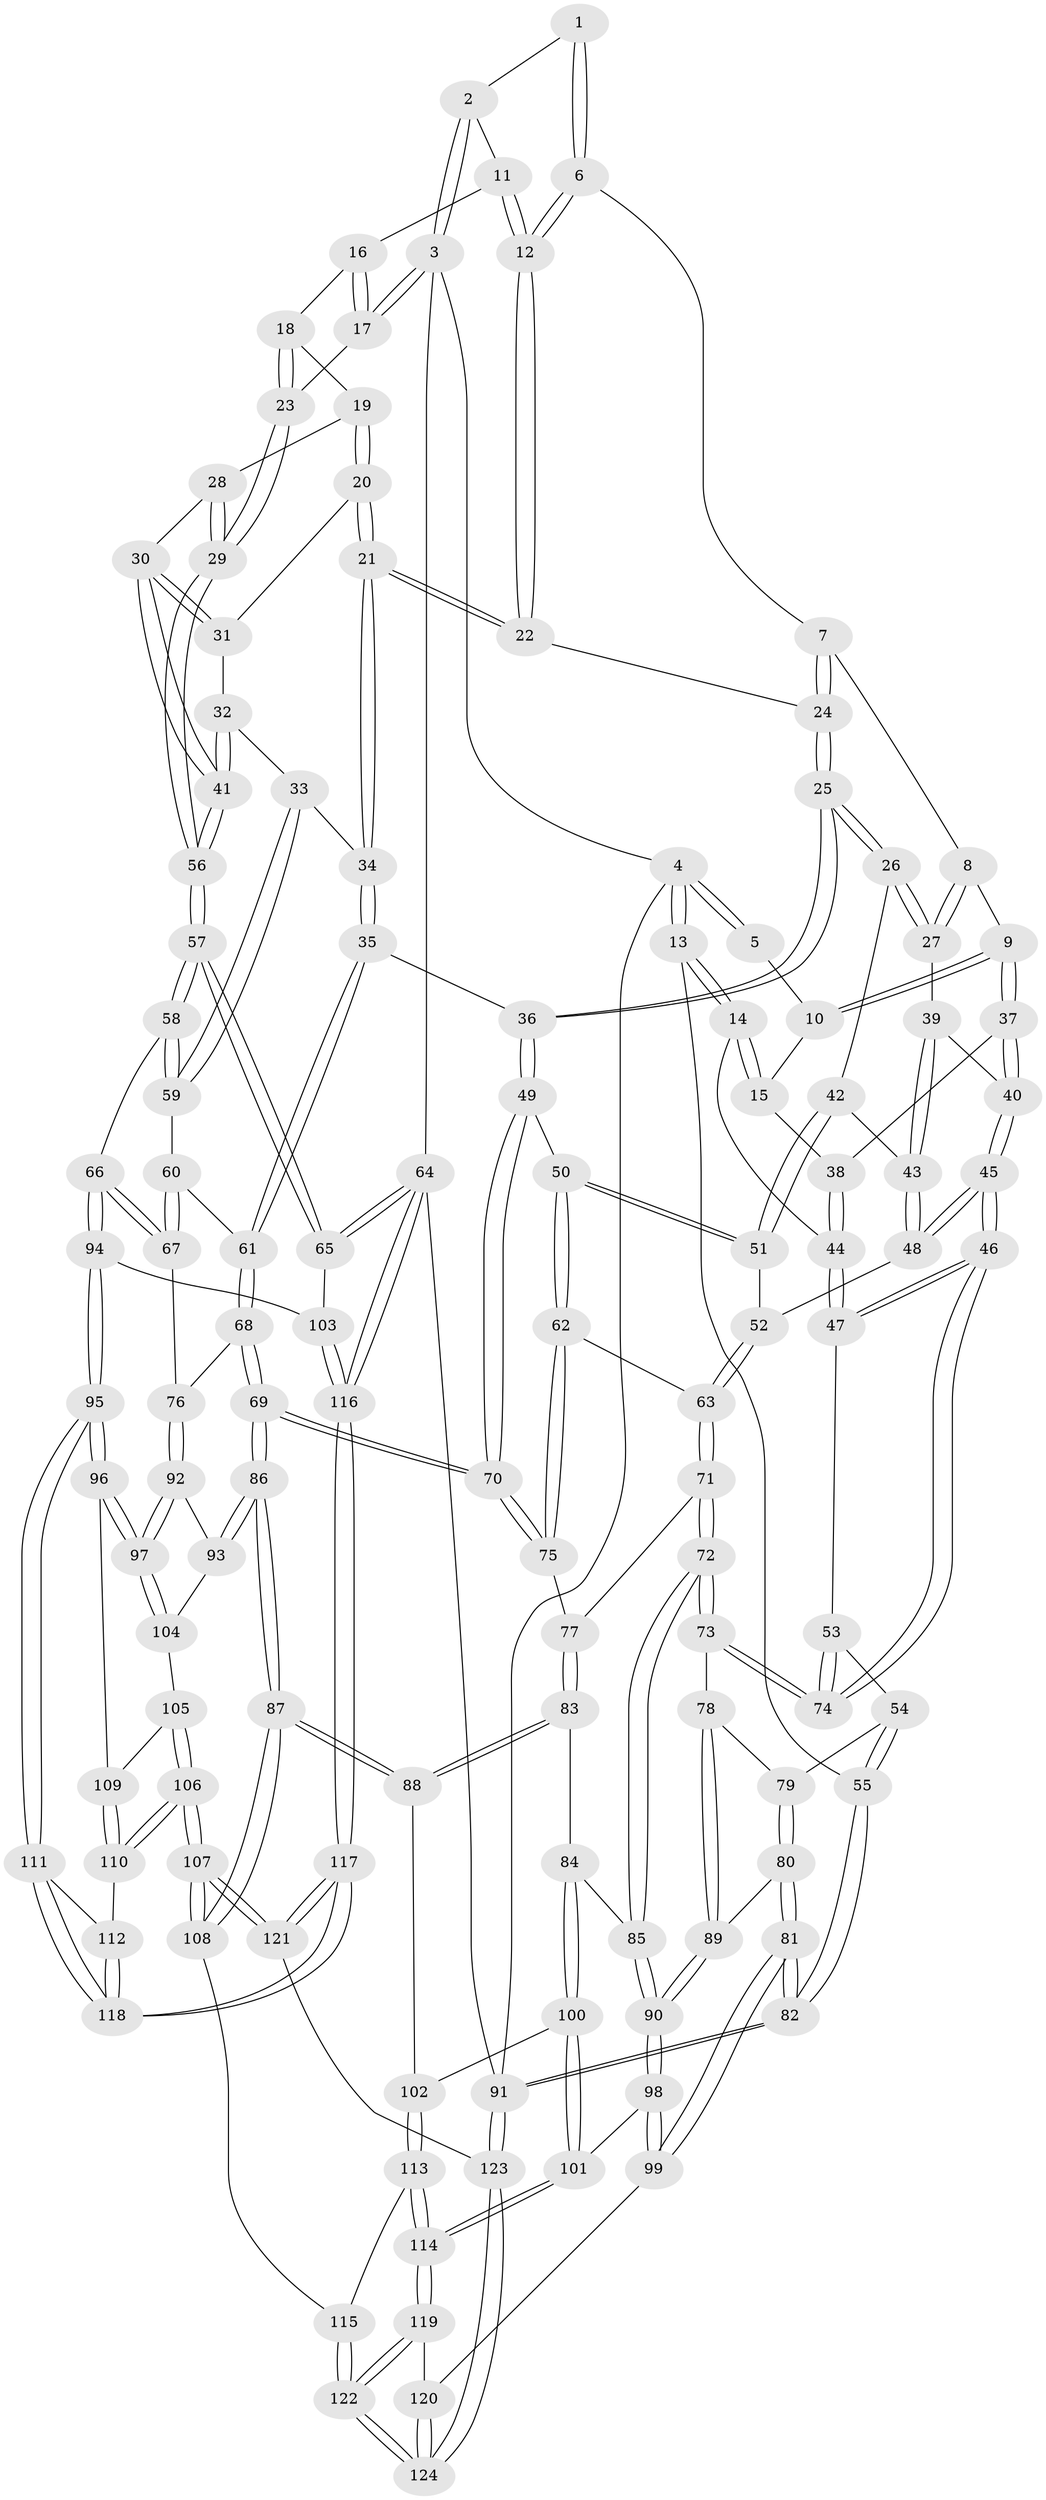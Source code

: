 // coarse degree distribution, {2: 0.04054054054054054, 4: 0.43243243243243246, 5: 0.33783783783783783, 3: 0.04054054054054054, 8: 0.02702702702702703, 6: 0.0945945945945946, 1: 0.013513513513513514, 7: 0.013513513513513514}
// Generated by graph-tools (version 1.1) at 2025/04/03/04/25 22:04:58]
// undirected, 124 vertices, 307 edges
graph export_dot {
graph [start="1"]
  node [color=gray90,style=filled];
  1 [pos="+0.41312284796161325+0"];
  2 [pos="+0.7755945365753849+0"];
  3 [pos="+1+0"];
  4 [pos="+0+0"];
  5 [pos="+0.3085537731976731+0"];
  6 [pos="+0.4502319631227196+0"];
  7 [pos="+0.45580135133675215+0.05069125773064962"];
  8 [pos="+0.421311790176533+0.0941158659961933"];
  9 [pos="+0.25872101821400834+0.19387431140024683"];
  10 [pos="+0.2109774803829632+0.025393273670229786"];
  11 [pos="+0.7817654804342348+0.019244316841296332"];
  12 [pos="+0.7147921053200486+0.1100869440464314"];
  13 [pos="+0+0.13450847635606492"];
  14 [pos="+0+0.1432460107371259"];
  15 [pos="+0.013305539510971453+0.13915881833177338"];
  16 [pos="+0.8161215529142968+0.049597973404955906"];
  17 [pos="+1+0.04947217420540743"];
  18 [pos="+0.8606252339788013+0.1027830976454206"];
  19 [pos="+0.8881717303428927+0.16646428887128104"];
  20 [pos="+0.8829219667627662+0.17937985905113835"];
  21 [pos="+0.7147967336250055+0.257805809743834"];
  22 [pos="+0.6936190163150808+0.1554620857752931"];
  23 [pos="+1+0.05496051884108999"];
  24 [pos="+0.5264457825519184+0.15076959961046354"];
  25 [pos="+0.5007082141215004+0.2843818136134479"];
  26 [pos="+0.45520603403069576+0.2856893758654576"];
  27 [pos="+0.3899234436083029+0.24430926339880726"];
  28 [pos="+0.9241087433024475+0.1721427060152094"];
  29 [pos="+1+0.1028668546702874"];
  30 [pos="+0.9912886574050584+0.3050921621600144"];
  31 [pos="+0.8840006690825104+0.2065469924597286"];
  32 [pos="+0.8646008478865487+0.2760809020504091"];
  33 [pos="+0.7643344523011907+0.31527219219076125"];
  34 [pos="+0.7137700011265093+0.2912065240054974"];
  35 [pos="+0.6125738813238366+0.368718624896322"];
  36 [pos="+0.5814504668733933+0.3656123115750669"];
  37 [pos="+0.253962909698542+0.22479691009221647"];
  38 [pos="+0.17553253341232553+0.24058669344396683"];
  39 [pos="+0.3044938258845221+0.24233189915239997"];
  40 [pos="+0.26246437278764817+0.2344455873469084"];
  41 [pos="+1+0.36012753203489223"];
  42 [pos="+0.40427172074332346+0.34077715666703423"];
  43 [pos="+0.376479110429824+0.3502759025901437"];
  44 [pos="+0.12729972533233358+0.3211138949798438"];
  45 [pos="+0.2740904988218088+0.4171828383223233"];
  46 [pos="+0.25171742936687475+0.43973704342093684"];
  47 [pos="+0.12281965775996825+0.34212577429448604"];
  48 [pos="+0.2915405040352815+0.4152682290265888"];
  49 [pos="+0.5153730688204957+0.4301523730348183"];
  50 [pos="+0.4634406002487163+0.4431811064828357"];
  51 [pos="+0.4325443517946877+0.43517554545313963"];
  52 [pos="+0.3812927063249525+0.4447425109897719"];
  53 [pos="+0.009779667366740664+0.41540869306400346"];
  54 [pos="+0+0.4277019227154683"];
  55 [pos="+0+0.41971654514649553"];
  56 [pos="+1+0.4524188217901402"];
  57 [pos="+1+0.49847824631978643"];
  58 [pos="+1+0.5012987094231071"];
  59 [pos="+0.8333980233816075+0.4058184206427026"];
  60 [pos="+0.7813734276952541+0.45916952233118746"];
  61 [pos="+0.6454412568159871+0.4409914922147973"];
  62 [pos="+0.4415843596358859+0.5057755396331769"];
  63 [pos="+0.3878654280807193+0.511958698408624"];
  64 [pos="+1+1"];
  65 [pos="+1+0.8220639335591668"];
  66 [pos="+0.9013485569628554+0.6094490877665317"];
  67 [pos="+0.7676606760392162+0.5758398179999129"];
  68 [pos="+0.6579367603290388+0.5404935841062292"];
  69 [pos="+0.5689505075021261+0.6222247289292233"];
  70 [pos="+0.5248697439564861+0.5761470172693781"];
  71 [pos="+0.3663579585559766+0.5484785984776117"];
  72 [pos="+0.32785818219279933+0.5614172243086262"];
  73 [pos="+0.23925316518552397+0.497081430224996"];
  74 [pos="+0.24459398637689317+0.4600144898408559"];
  75 [pos="+0.4574183322229445+0.5616351002557044"];
  76 [pos="+0.7612255726422616+0.5770209700556154"];
  77 [pos="+0.4339105649344143+0.5715004586185967"];
  78 [pos="+0.20874389377329694+0.5273164788084513"];
  79 [pos="+0.001084970655958486+0.4447930007699862"];
  80 [pos="+0.12378874204883751+0.6047579294149095"];
  81 [pos="+0+0.8956261569710577"];
  82 [pos="+0+0.9602415239264733"];
  83 [pos="+0.4327748282071345+0.5749963297362809"];
  84 [pos="+0.40481821677204644+0.6468674830082509"];
  85 [pos="+0.3299663856664076+0.5759403567739932"];
  86 [pos="+0.5634289303042529+0.68486344063371"];
  87 [pos="+0.5086462518310714+0.735129508549113"];
  88 [pos="+0.5026431644007211+0.7356580453168408"];
  89 [pos="+0.18413840695932493+0.5721383879634543"];
  90 [pos="+0.28155618758819556+0.7216373374839177"];
  91 [pos="+0+1"];
  92 [pos="+0.7269738048250632+0.6577147598325047"];
  93 [pos="+0.5775581899331402+0.6900140849888928"];
  94 [pos="+0.8348843971382371+0.7637730477462104"];
  95 [pos="+0.823783180713656+0.7706088614537051"];
  96 [pos="+0.769116719459884+0.7645265912971332"];
  97 [pos="+0.7570034379613608+0.7516394352389835"];
  98 [pos="+0.2905674705860487+0.7680916219326432"];
  99 [pos="+0.18184313430008422+0.8318006020123608"];
  100 [pos="+0.4242290144038726+0.7307212139319541"];
  101 [pos="+0.2948791055473743+0.7685581421729096"];
  102 [pos="+0.47629382836744055+0.7384856509770178"];
  103 [pos="+0.8817001495163346+0.7864354944810096"];
  104 [pos="+0.5873809623581816+0.6969046595910952"];
  105 [pos="+0.6482211592299191+0.7788986444468167"];
  106 [pos="+0.6575606105623641+0.8576994229868925"];
  107 [pos="+0.5975384318198537+0.8853765666502642"];
  108 [pos="+0.5543784341916128+0.8445403138533536"];
  109 [pos="+0.7522001236470967+0.778271436113635"];
  110 [pos="+0.6889950858386333+0.8572159161125135"];
  111 [pos="+0.8196608491005043+0.8810119501076543"];
  112 [pos="+0.6926174704912229+0.8613630570016126"];
  113 [pos="+0.45053598943029916+0.832076588712457"];
  114 [pos="+0.399453248872174+0.9233090509996024"];
  115 [pos="+0.48033243603645404+0.9013548638912711"];
  116 [pos="+1+1"];
  117 [pos="+0.8915856373833577+1"];
  118 [pos="+0.8811601612030074+1"];
  119 [pos="+0.40245235929913026+0.9342499518827795"];
  120 [pos="+0.22584693628249455+0.8776616473746247"];
  121 [pos="+0.5918097843492941+1"];
  122 [pos="+0.4164517840888357+0.9832992279469377"];
  123 [pos="+0.4395246088108515+1"];
  124 [pos="+0.413096227161668+1"];
  1 -- 2;
  1 -- 6;
  1 -- 6;
  2 -- 3;
  2 -- 3;
  2 -- 11;
  3 -- 4;
  3 -- 17;
  3 -- 17;
  3 -- 64;
  4 -- 5;
  4 -- 5;
  4 -- 13;
  4 -- 13;
  4 -- 91;
  5 -- 10;
  6 -- 7;
  6 -- 12;
  6 -- 12;
  7 -- 8;
  7 -- 24;
  7 -- 24;
  8 -- 9;
  8 -- 27;
  8 -- 27;
  9 -- 10;
  9 -- 10;
  9 -- 37;
  9 -- 37;
  10 -- 15;
  11 -- 12;
  11 -- 12;
  11 -- 16;
  12 -- 22;
  12 -- 22;
  13 -- 14;
  13 -- 14;
  13 -- 55;
  14 -- 15;
  14 -- 15;
  14 -- 44;
  15 -- 38;
  16 -- 17;
  16 -- 17;
  16 -- 18;
  17 -- 23;
  18 -- 19;
  18 -- 23;
  18 -- 23;
  19 -- 20;
  19 -- 20;
  19 -- 28;
  20 -- 21;
  20 -- 21;
  20 -- 31;
  21 -- 22;
  21 -- 22;
  21 -- 34;
  21 -- 34;
  22 -- 24;
  23 -- 29;
  23 -- 29;
  24 -- 25;
  24 -- 25;
  25 -- 26;
  25 -- 26;
  25 -- 36;
  25 -- 36;
  26 -- 27;
  26 -- 27;
  26 -- 42;
  27 -- 39;
  28 -- 29;
  28 -- 29;
  28 -- 30;
  29 -- 56;
  29 -- 56;
  30 -- 31;
  30 -- 31;
  30 -- 41;
  30 -- 41;
  31 -- 32;
  32 -- 33;
  32 -- 41;
  32 -- 41;
  33 -- 34;
  33 -- 59;
  33 -- 59;
  34 -- 35;
  34 -- 35;
  35 -- 36;
  35 -- 61;
  35 -- 61;
  36 -- 49;
  36 -- 49;
  37 -- 38;
  37 -- 40;
  37 -- 40;
  38 -- 44;
  38 -- 44;
  39 -- 40;
  39 -- 43;
  39 -- 43;
  40 -- 45;
  40 -- 45;
  41 -- 56;
  41 -- 56;
  42 -- 43;
  42 -- 51;
  42 -- 51;
  43 -- 48;
  43 -- 48;
  44 -- 47;
  44 -- 47;
  45 -- 46;
  45 -- 46;
  45 -- 48;
  45 -- 48;
  46 -- 47;
  46 -- 47;
  46 -- 74;
  46 -- 74;
  47 -- 53;
  48 -- 52;
  49 -- 50;
  49 -- 70;
  49 -- 70;
  50 -- 51;
  50 -- 51;
  50 -- 62;
  50 -- 62;
  51 -- 52;
  52 -- 63;
  52 -- 63;
  53 -- 54;
  53 -- 74;
  53 -- 74;
  54 -- 55;
  54 -- 55;
  54 -- 79;
  55 -- 82;
  55 -- 82;
  56 -- 57;
  56 -- 57;
  57 -- 58;
  57 -- 58;
  57 -- 65;
  57 -- 65;
  58 -- 59;
  58 -- 59;
  58 -- 66;
  59 -- 60;
  60 -- 61;
  60 -- 67;
  60 -- 67;
  61 -- 68;
  61 -- 68;
  62 -- 63;
  62 -- 75;
  62 -- 75;
  63 -- 71;
  63 -- 71;
  64 -- 65;
  64 -- 65;
  64 -- 116;
  64 -- 116;
  64 -- 91;
  65 -- 103;
  66 -- 67;
  66 -- 67;
  66 -- 94;
  66 -- 94;
  67 -- 76;
  68 -- 69;
  68 -- 69;
  68 -- 76;
  69 -- 70;
  69 -- 70;
  69 -- 86;
  69 -- 86;
  70 -- 75;
  70 -- 75;
  71 -- 72;
  71 -- 72;
  71 -- 77;
  72 -- 73;
  72 -- 73;
  72 -- 85;
  72 -- 85;
  73 -- 74;
  73 -- 74;
  73 -- 78;
  75 -- 77;
  76 -- 92;
  76 -- 92;
  77 -- 83;
  77 -- 83;
  78 -- 79;
  78 -- 89;
  78 -- 89;
  79 -- 80;
  79 -- 80;
  80 -- 81;
  80 -- 81;
  80 -- 89;
  81 -- 82;
  81 -- 82;
  81 -- 99;
  81 -- 99;
  82 -- 91;
  82 -- 91;
  83 -- 84;
  83 -- 88;
  83 -- 88;
  84 -- 85;
  84 -- 100;
  84 -- 100;
  85 -- 90;
  85 -- 90;
  86 -- 87;
  86 -- 87;
  86 -- 93;
  86 -- 93;
  87 -- 88;
  87 -- 88;
  87 -- 108;
  87 -- 108;
  88 -- 102;
  89 -- 90;
  89 -- 90;
  90 -- 98;
  90 -- 98;
  91 -- 123;
  91 -- 123;
  92 -- 93;
  92 -- 97;
  92 -- 97;
  93 -- 104;
  94 -- 95;
  94 -- 95;
  94 -- 103;
  95 -- 96;
  95 -- 96;
  95 -- 111;
  95 -- 111;
  96 -- 97;
  96 -- 97;
  96 -- 109;
  97 -- 104;
  97 -- 104;
  98 -- 99;
  98 -- 99;
  98 -- 101;
  99 -- 120;
  100 -- 101;
  100 -- 101;
  100 -- 102;
  101 -- 114;
  101 -- 114;
  102 -- 113;
  102 -- 113;
  103 -- 116;
  103 -- 116;
  104 -- 105;
  105 -- 106;
  105 -- 106;
  105 -- 109;
  106 -- 107;
  106 -- 107;
  106 -- 110;
  106 -- 110;
  107 -- 108;
  107 -- 108;
  107 -- 121;
  107 -- 121;
  108 -- 115;
  109 -- 110;
  109 -- 110;
  110 -- 112;
  111 -- 112;
  111 -- 118;
  111 -- 118;
  112 -- 118;
  112 -- 118;
  113 -- 114;
  113 -- 114;
  113 -- 115;
  114 -- 119;
  114 -- 119;
  115 -- 122;
  115 -- 122;
  116 -- 117;
  116 -- 117;
  117 -- 118;
  117 -- 118;
  117 -- 121;
  117 -- 121;
  119 -- 120;
  119 -- 122;
  119 -- 122;
  120 -- 124;
  120 -- 124;
  121 -- 123;
  122 -- 124;
  122 -- 124;
  123 -- 124;
  123 -- 124;
}
